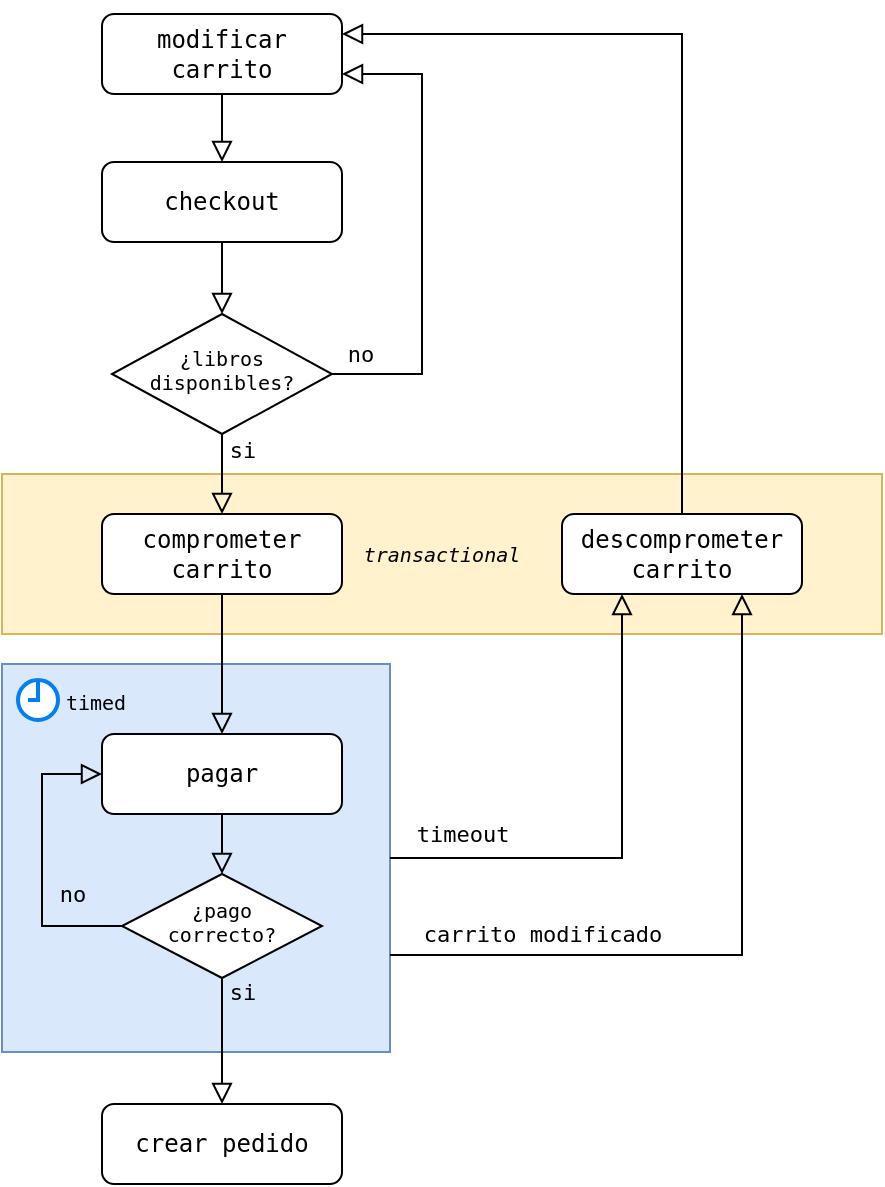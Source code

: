 <mxfile version="13.3.5" type="device"><diagram id="C5RBs43oDa-KdzZeNtuy" name="Page-1"><mxGraphModel dx="1296" dy="626" grid="1" gridSize="10" guides="1" tooltips="1" connect="1" arrows="1" fold="1" page="1" pageScale="1" pageWidth="827" pageHeight="1169" math="0" shadow="0"><root><mxCell id="WIyWlLk6GJQsqaUBKTNV-0"/><mxCell id="WIyWlLk6GJQsqaUBKTNV-1" parent="WIyWlLk6GJQsqaUBKTNV-0"/><mxCell id="xJ63SmKdd1DCLfr1cUu8-19" value="&lt;pre&gt;&lt;i&gt;&lt;font style=&quot;font-size: 10px&quot;&gt;transactional&lt;/font&gt;&lt;/i&gt;&lt;/pre&gt;" style="rounded=0;whiteSpace=wrap;html=1;fillColor=#fff2cc;strokeColor=#d6b656;" parent="WIyWlLk6GJQsqaUBKTNV-1" vertex="1"><mxGeometry x="110" y="250" width="440" height="80" as="geometry"/></mxCell><mxCell id="xJ63SmKdd1DCLfr1cUu8-10" value="" style="whiteSpace=wrap;html=1;aspect=fixed;fillColor=#dae8fc;strokeColor=#6c8ebf;" parent="WIyWlLk6GJQsqaUBKTNV-1" vertex="1"><mxGeometry x="110" y="345" width="194" height="194" as="geometry"/></mxCell><mxCell id="WIyWlLk6GJQsqaUBKTNV-2" value="" style="rounded=0;html=1;jettySize=auto;orthogonalLoop=1;fontSize=11;endArrow=block;endFill=0;endSize=8;strokeWidth=1;shadow=0;labelBackgroundColor=none;edgeStyle=orthogonalEdgeStyle;" parent="WIyWlLk6GJQsqaUBKTNV-1" source="WIyWlLk6GJQsqaUBKTNV-3" target="WIyWlLk6GJQsqaUBKTNV-6" edge="1"><mxGeometry relative="1" as="geometry"/></mxCell><mxCell id="WIyWlLk6GJQsqaUBKTNV-3" value="&lt;pre&gt;checkout&lt;/pre&gt;" style="rounded=1;whiteSpace=wrap;html=1;fontSize=12;glass=0;strokeWidth=1;shadow=0;" parent="WIyWlLk6GJQsqaUBKTNV-1" vertex="1"><mxGeometry x="160" y="94" width="120" height="40" as="geometry"/></mxCell><mxCell id="WIyWlLk6GJQsqaUBKTNV-4" value="&lt;pre&gt;si&lt;/pre&gt;" style="rounded=0;html=1;jettySize=auto;orthogonalLoop=1;fontSize=11;endArrow=block;endFill=0;endSize=8;strokeWidth=1;shadow=0;labelBackgroundColor=none;edgeStyle=orthogonalEdgeStyle;entryX=0.5;entryY=0;entryDx=0;entryDy=0;" parent="WIyWlLk6GJQsqaUBKTNV-1" source="WIyWlLk6GJQsqaUBKTNV-6" target="WIyWlLk6GJQsqaUBKTNV-12" edge="1"><mxGeometry x="-0.6" y="10" relative="1" as="geometry"><mxPoint as="offset"/><mxPoint x="220" y="290" as="targetPoint"/></mxGeometry></mxCell><mxCell id="WIyWlLk6GJQsqaUBKTNV-5" value="&lt;pre&gt;no&lt;/pre&gt;" style="edgeStyle=orthogonalEdgeStyle;rounded=0;html=1;jettySize=auto;orthogonalLoop=1;fontSize=11;endArrow=block;endFill=0;endSize=8;strokeWidth=1;shadow=0;labelBackgroundColor=none;entryX=1;entryY=0.75;entryDx=0;entryDy=0;exitX=1;exitY=0.5;exitDx=0;exitDy=0;" parent="WIyWlLk6GJQsqaUBKTNV-1" source="WIyWlLk6GJQsqaUBKTNV-6" target="xJ63SmKdd1DCLfr1cUu8-0" edge="1"><mxGeometry x="-0.882" y="10" relative="1" as="geometry"><mxPoint as="offset"/><mxPoint x="320" y="210" as="targetPoint"/><Array as="points"><mxPoint x="320" y="200"/><mxPoint x="320" y="50"/></Array></mxGeometry></mxCell><mxCell id="WIyWlLk6GJQsqaUBKTNV-6" value="&lt;pre style=&quot;font-size: 10px&quot;&gt;¿libros&lt;br&gt;disponibles?&lt;/pre&gt;" style="rhombus;whiteSpace=wrap;html=1;shadow=0;fontFamily=Helvetica;fontSize=12;align=center;strokeWidth=1;spacing=6;spacingTop=-4;" parent="WIyWlLk6GJQsqaUBKTNV-1" vertex="1"><mxGeometry x="165" y="170" width="110" height="60" as="geometry"/></mxCell><mxCell id="WIyWlLk6GJQsqaUBKTNV-11" value="&lt;pre&gt;pagar&lt;/pre&gt;" style="rounded=1;whiteSpace=wrap;html=1;fontSize=12;glass=0;strokeWidth=1;shadow=0;" parent="WIyWlLk6GJQsqaUBKTNV-1" vertex="1"><mxGeometry x="160" y="380" width="120" height="40" as="geometry"/></mxCell><mxCell id="WIyWlLk6GJQsqaUBKTNV-12" value="&lt;div&gt;&lt;pre&gt;comprometer&lt;br&gt;carrito&lt;/pre&gt;&lt;/div&gt;" style="rounded=1;whiteSpace=wrap;html=1;fontSize=12;glass=0;strokeWidth=1;shadow=0;" parent="WIyWlLk6GJQsqaUBKTNV-1" vertex="1"><mxGeometry x="160" y="270" width="120" height="40" as="geometry"/></mxCell><mxCell id="xJ63SmKdd1DCLfr1cUu8-0" value="&lt;p style=&quot;line-height: 60%&quot;&gt;&lt;/p&gt;&lt;div&gt;&lt;pre&gt;modificar&lt;br&gt;carrito&lt;/pre&gt;&lt;/div&gt;&lt;p&gt;&lt;/p&gt;" style="rounded=1;whiteSpace=wrap;html=1;fontSize=12;glass=0;strokeWidth=1;shadow=0;" parent="WIyWlLk6GJQsqaUBKTNV-1" vertex="1"><mxGeometry x="160" y="20" width="120" height="40" as="geometry"/></mxCell><mxCell id="xJ63SmKdd1DCLfr1cUu8-1" value="&lt;div style=&quot;font-size: 10px&quot;&gt;&lt;pre&gt;¿pago&lt;br&gt;correcto?&lt;/pre&gt;&lt;/div&gt;" style="rhombus;whiteSpace=wrap;html=1;shadow=0;fontFamily=Helvetica;fontSize=12;align=center;strokeWidth=1;spacing=6;spacingTop=-4;" parent="WIyWlLk6GJQsqaUBKTNV-1" vertex="1"><mxGeometry x="170" y="450" width="100" height="52" as="geometry"/></mxCell><mxCell id="xJ63SmKdd1DCLfr1cUu8-2" value="&lt;div&gt;&lt;pre&gt;descomprometer&lt;br&gt;carrito&lt;/pre&gt;&lt;/div&gt;" style="rounded=1;whiteSpace=wrap;html=1;fontSize=12;glass=0;strokeWidth=1;shadow=0;" parent="WIyWlLk6GJQsqaUBKTNV-1" vertex="1"><mxGeometry x="390" y="270" width="120" height="40" as="geometry"/></mxCell><mxCell id="xJ63SmKdd1DCLfr1cUu8-3" value="" style="rounded=0;html=1;jettySize=auto;orthogonalLoop=1;fontSize=11;endArrow=block;endFill=0;endSize=8;strokeWidth=1;shadow=0;labelBackgroundColor=none;edgeStyle=orthogonalEdgeStyle;exitX=0.5;exitY=1;exitDx=0;exitDy=0;entryX=0.5;entryY=0;entryDx=0;entryDy=0;" parent="WIyWlLk6GJQsqaUBKTNV-1" source="xJ63SmKdd1DCLfr1cUu8-0" target="WIyWlLk6GJQsqaUBKTNV-3" edge="1"><mxGeometry relative="1" as="geometry"><mxPoint x="230" y="72" as="sourcePoint"/><mxPoint x="230" y="102" as="targetPoint"/></mxGeometry></mxCell><mxCell id="xJ63SmKdd1DCLfr1cUu8-4" value="" style="rounded=0;html=1;jettySize=auto;orthogonalLoop=1;fontSize=11;endArrow=block;endFill=0;endSize=8;strokeWidth=1;shadow=0;labelBackgroundColor=none;edgeStyle=orthogonalEdgeStyle;entryX=0.5;entryY=0;entryDx=0;entryDy=0;exitX=0.5;exitY=1;exitDx=0;exitDy=0;" parent="WIyWlLk6GJQsqaUBKTNV-1" source="WIyWlLk6GJQsqaUBKTNV-12" target="WIyWlLk6GJQsqaUBKTNV-11" edge="1"><mxGeometry y="20" relative="1" as="geometry"><mxPoint as="offset"/><mxPoint x="310" y="250" as="sourcePoint"/><mxPoint x="310" y="300" as="targetPoint"/><Array as="points"><mxPoint x="220" y="360"/><mxPoint x="220" y="360"/></Array></mxGeometry></mxCell><mxCell id="xJ63SmKdd1DCLfr1cUu8-5" value="" style="rounded=0;html=1;jettySize=auto;orthogonalLoop=1;fontSize=11;endArrow=block;endFill=0;endSize=8;strokeWidth=1;shadow=0;labelBackgroundColor=none;edgeStyle=orthogonalEdgeStyle;entryX=0.5;entryY=0;entryDx=0;entryDy=0;exitX=0.5;exitY=1;exitDx=0;exitDy=0;" parent="WIyWlLk6GJQsqaUBKTNV-1" source="WIyWlLk6GJQsqaUBKTNV-11" target="xJ63SmKdd1DCLfr1cUu8-1" edge="1"><mxGeometry y="20" relative="1" as="geometry"><mxPoint as="offset"/><mxPoint x="230" y="422.0" as="sourcePoint"/><mxPoint x="230" y="472" as="targetPoint"/><Array as="points"><mxPoint x="220" y="450"/><mxPoint x="220" y="450"/></Array></mxGeometry></mxCell><mxCell id="xJ63SmKdd1DCLfr1cUu8-6" value="&lt;pre&gt;no&lt;/pre&gt;" style="rounded=0;html=1;jettySize=auto;orthogonalLoop=1;fontSize=11;endArrow=block;endFill=0;endSize=8;strokeWidth=1;shadow=0;labelBackgroundColor=none;edgeStyle=orthogonalEdgeStyle;entryX=0;entryY=0.5;entryDx=0;entryDy=0;exitX=0;exitY=0.5;exitDx=0;exitDy=0;" parent="WIyWlLk6GJQsqaUBKTNV-1" source="xJ63SmKdd1DCLfr1cUu8-1" edge="1"><mxGeometry x="-0.659" y="-16" relative="1" as="geometry"><mxPoint as="offset"/><mxPoint x="170" y="506" as="sourcePoint"/><mxPoint x="160" y="400" as="targetPoint"/><Array as="points"><mxPoint x="130" y="476"/><mxPoint x="130" y="400"/></Array></mxGeometry></mxCell><mxCell id="xJ63SmKdd1DCLfr1cUu8-11" value="&lt;pre&gt;crear pedido&lt;/pre&gt;" style="rounded=1;whiteSpace=wrap;html=1;fontSize=12;glass=0;strokeWidth=1;shadow=0;" parent="WIyWlLk6GJQsqaUBKTNV-1" vertex="1"><mxGeometry x="160" y="565" width="120" height="40" as="geometry"/></mxCell><mxCell id="xJ63SmKdd1DCLfr1cUu8-12" value="&lt;pre&gt;si&lt;/pre&gt;" style="rounded=0;html=1;jettySize=auto;orthogonalLoop=1;fontSize=11;endArrow=block;endFill=0;endSize=8;strokeWidth=1;shadow=0;labelBackgroundColor=none;edgeStyle=orthogonalEdgeStyle;entryX=0.5;entryY=0;entryDx=0;entryDy=0;exitX=0.5;exitY=1;exitDx=0;exitDy=0;" parent="WIyWlLk6GJQsqaUBKTNV-1" source="xJ63SmKdd1DCLfr1cUu8-1" target="xJ63SmKdd1DCLfr1cUu8-11" edge="1"><mxGeometry x="-0.795" y="10" relative="1" as="geometry"><mxPoint as="offset"/><mxPoint x="219.66" y="540" as="sourcePoint"/><mxPoint x="219.66" y="600.0" as="targetPoint"/><Array as="points"/></mxGeometry></mxCell><mxCell id="xJ63SmKdd1DCLfr1cUu8-13" value="" style="html=1;verticalLabelPosition=bottom;align=center;labelBackgroundColor=#ffffff;verticalAlign=top;strokeWidth=2;strokeColor=#0080F0;shadow=0;dashed=0;shape=mxgraph.ios7.icons.clock;" parent="WIyWlLk6GJQsqaUBKTNV-1" vertex="1"><mxGeometry x="118" y="353" width="20" height="20" as="geometry"/></mxCell><mxCell id="xJ63SmKdd1DCLfr1cUu8-15" value="&lt;pre&gt;timeout&lt;/pre&gt;" style="edgeStyle=orthogonalEdgeStyle;rounded=0;html=1;jettySize=auto;orthogonalLoop=1;fontSize=11;endArrow=block;endFill=0;endSize=8;strokeWidth=1;shadow=0;labelBackgroundColor=none;entryX=0.25;entryY=1;entryDx=0;entryDy=0;exitX=1;exitY=0.5;exitDx=0;exitDy=0;" parent="WIyWlLk6GJQsqaUBKTNV-1" source="xJ63SmKdd1DCLfr1cUu8-10" target="xJ63SmKdd1DCLfr1cUu8-2" edge="1"><mxGeometry x="-0.71" y="12" relative="1" as="geometry"><mxPoint as="offset"/><mxPoint x="391" y="319.97" as="sourcePoint"/><mxPoint x="396" y="149.97" as="targetPoint"/><Array as="points"><mxPoint x="420" y="442"/></Array></mxGeometry></mxCell><mxCell id="xJ63SmKdd1DCLfr1cUu8-16" value="&lt;pre&gt;carrito modificado&lt;/pre&gt;" style="edgeStyle=orthogonalEdgeStyle;rounded=0;html=1;jettySize=auto;orthogonalLoop=1;fontSize=11;endArrow=block;endFill=0;endSize=8;strokeWidth=1;shadow=0;labelBackgroundColor=none;entryX=0.75;entryY=1;entryDx=0;entryDy=0;exitX=1;exitY=0.75;exitDx=0;exitDy=0;" parent="WIyWlLk6GJQsqaUBKTNV-1" source="xJ63SmKdd1DCLfr1cUu8-10" target="xJ63SmKdd1DCLfr1cUu8-2" edge="1"><mxGeometry x="-0.574" y="11" relative="1" as="geometry"><mxPoint as="offset"/><mxPoint x="314" y="452" as="sourcePoint"/><mxPoint x="430" y="320" as="targetPoint"/><Array as="points"><mxPoint x="480" y="491"/></Array></mxGeometry></mxCell><mxCell id="xJ63SmKdd1DCLfr1cUu8-17" value="" style="edgeStyle=orthogonalEdgeStyle;rounded=0;html=1;jettySize=auto;orthogonalLoop=1;fontSize=11;endArrow=block;endFill=0;endSize=8;strokeWidth=1;shadow=0;labelBackgroundColor=none;entryX=1;entryY=0.25;entryDx=0;entryDy=0;exitX=0.5;exitY=0;exitDx=0;exitDy=0;" parent="WIyWlLk6GJQsqaUBKTNV-1" source="xJ63SmKdd1DCLfr1cUu8-2" target="xJ63SmKdd1DCLfr1cUu8-0" edge="1"><mxGeometry x="-0.882" y="10" relative="1" as="geometry"><mxPoint as="offset"/><mxPoint x="285" y="210" as="sourcePoint"/><mxPoint x="290" y="50" as="targetPoint"/><Array as="points"><mxPoint x="450" y="30"/></Array></mxGeometry></mxCell><mxCell id="Ge7M9Zw5hafblNG_DNb5-3" value="&lt;div align=&quot;center&quot;&gt;&lt;pre style=&quot;font-size: 10px&quot;&gt;timed&lt;/pre&gt;&lt;/div&gt;" style="text;html=1;strokeColor=none;fillColor=none;align=center;verticalAlign=middle;whiteSpace=wrap;rounded=0;dashed=1;" vertex="1" parent="WIyWlLk6GJQsqaUBKTNV-1"><mxGeometry x="137" y="354" width="40" height="20" as="geometry"/></mxCell></root></mxGraphModel></diagram></mxfile>